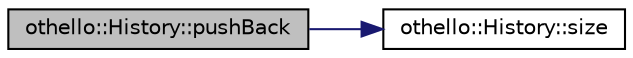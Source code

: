 digraph "othello::History::pushBack"
{
  edge [fontname="Helvetica",fontsize="10",labelfontname="Helvetica",labelfontsize="10"];
  node [fontname="Helvetica",fontsize="10",shape=record];
  rankdir="LR";
  Node1 [label="othello::History::pushBack",height=0.2,width=0.4,color="black", fillcolor="grey75", style="filled", fontcolor="black"];
  Node1 -> Node2 [color="midnightblue",fontsize="10",style="solid",fontname="Helvetica"];
  Node2 [label="othello::History::size",height=0.2,width=0.4,color="black", fillcolor="white", style="filled",URL="$db/d19/classothello_1_1_history.html#a0a0cd5fed7f2ee242854ecc4e8d57e70"];
}
